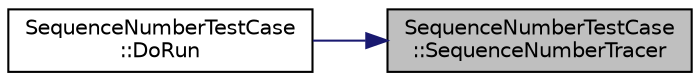 digraph "SequenceNumberTestCase::SequenceNumberTracer"
{
 // LATEX_PDF_SIZE
  edge [fontname="Helvetica",fontsize="10",labelfontname="Helvetica",labelfontsize="10"];
  node [fontname="Helvetica",fontsize="10",shape=record];
  rankdir="RL";
  Node1 [label="SequenceNumberTestCase\l::SequenceNumberTracer",height=0.2,width=0.4,color="black", fillcolor="grey75", style="filled", fontcolor="black",tooltip="Sequence number tracker."];
  Node1 -> Node2 [dir="back",color="midnightblue",fontsize="10",style="solid",fontname="Helvetica"];
  Node2 [label="SequenceNumberTestCase\l::DoRun",height=0.2,width=0.4,color="black", fillcolor="white", style="filled",URL="$class_sequence_number_test_case.html#a292dbab31cc78b3d5ec16c2aa96711a2",tooltip="Implementation to actually run this TestCase."];
}
